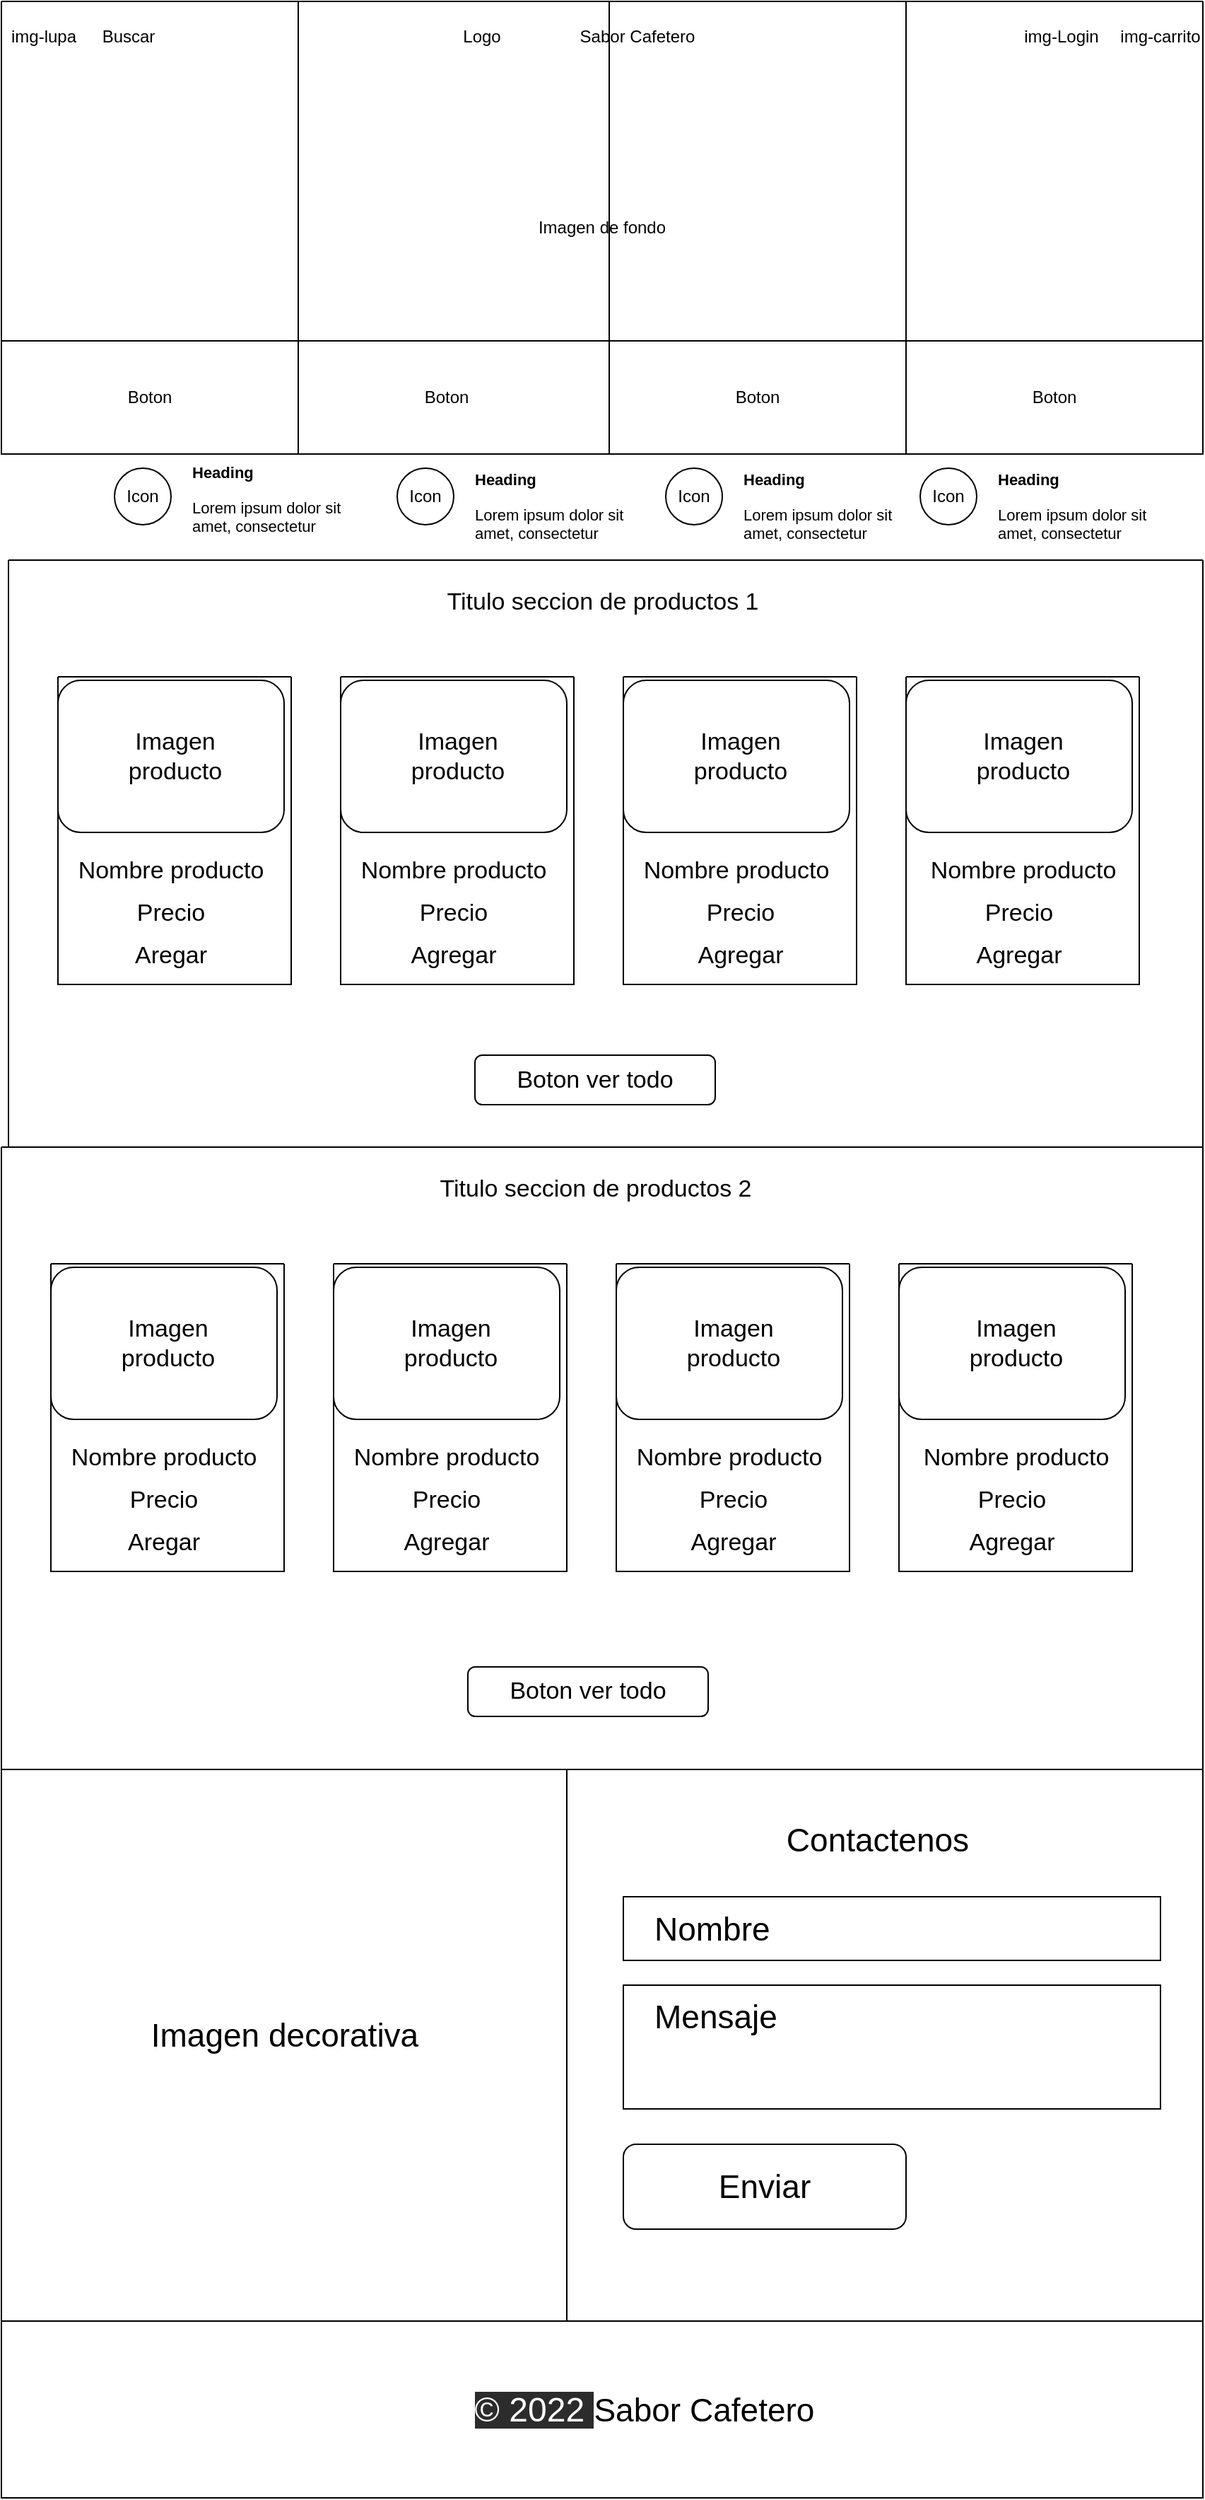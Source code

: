 <mxfile>
    <diagram id="fi6jqU09_xZ4XfE2whq4" name="Página-1">
        <mxGraphModel dx="979" dy="575" grid="1" gridSize="10" guides="1" tooltips="1" connect="1" arrows="1" fold="1" page="1" pageScale="1" pageWidth="850" pageHeight="1100" math="0" shadow="0">
            <root>
                <mxCell id="0"/>
                <mxCell id="1" parent="0"/>
                <mxCell id="2" value="" style="swimlane;startSize=0;" parent="1" vertex="1">
                    <mxGeometry width="210" height="320" as="geometry">
                        <mxRectangle width="50" height="40" as="alternateBounds"/>
                    </mxGeometry>
                </mxCell>
                <mxCell id="6" value="img-lupa" style="text;html=1;strokeColor=none;fillColor=none;align=center;verticalAlign=middle;whiteSpace=wrap;rounded=0;" parent="2" vertex="1">
                    <mxGeometry y="10" width="60" height="30" as="geometry"/>
                </mxCell>
                <mxCell id="7" value="Buscar" style="text;html=1;strokeColor=none;fillColor=none;align=center;verticalAlign=middle;whiteSpace=wrap;rounded=0;" parent="2" vertex="1">
                    <mxGeometry x="60" y="10" width="60" height="30" as="geometry"/>
                </mxCell>
                <mxCell id="3" value="" style="swimlane;startSize=0;" parent="1" vertex="1">
                    <mxGeometry x="210" width="430" height="320" as="geometry"/>
                </mxCell>
                <mxCell id="8" value="Sabor Cafetero" style="text;html=1;strokeColor=none;fillColor=none;align=center;verticalAlign=middle;whiteSpace=wrap;rounded=0;" parent="3" vertex="1">
                    <mxGeometry x="90" y="10" width="300" height="30" as="geometry"/>
                </mxCell>
                <mxCell id="9" value="Logo" style="text;html=1;strokeColor=none;fillColor=none;align=center;verticalAlign=middle;whiteSpace=wrap;rounded=0;" parent="3" vertex="1">
                    <mxGeometry x="100" y="10" width="60" height="30" as="geometry"/>
                </mxCell>
                <mxCell id="4" value="" style="swimlane;startSize=0;" parent="1" vertex="1">
                    <mxGeometry x="430" width="210" height="320" as="geometry"/>
                </mxCell>
                <mxCell id="5" value="" style="swimlane;startSize=0;" parent="1" vertex="1">
                    <mxGeometry x="640" width="210" height="320" as="geometry"/>
                </mxCell>
                <mxCell id="10" value="img-Login" style="text;html=1;strokeColor=none;fillColor=none;align=center;verticalAlign=middle;whiteSpace=wrap;rounded=0;" parent="5" vertex="1">
                    <mxGeometry x="80" y="10" width="60" height="30" as="geometry"/>
                </mxCell>
                <mxCell id="11" value="img-carrito" style="text;html=1;strokeColor=none;fillColor=none;align=center;verticalAlign=middle;whiteSpace=wrap;rounded=0;" parent="5" vertex="1">
                    <mxGeometry x="150" y="10" width="60" height="30" as="geometry"/>
                </mxCell>
                <mxCell id="12" value="Imagen de fondo" style="text;html=1;strokeColor=none;fillColor=none;align=center;verticalAlign=middle;whiteSpace=wrap;rounded=0;sketch=0;shadow=0;glass=0;" parent="1" vertex="1">
                    <mxGeometry width="850" height="320" as="geometry"/>
                </mxCell>
                <mxCell id="13" value="" style="rounded=0;whiteSpace=wrap;html=1;shadow=0;glass=0;sketch=0;" parent="1" vertex="1">
                    <mxGeometry y="240" width="210" height="80" as="geometry"/>
                </mxCell>
                <mxCell id="14" value="Boton" style="text;html=1;strokeColor=none;fillColor=none;align=center;verticalAlign=middle;whiteSpace=wrap;rounded=0;shadow=0;glass=0;sketch=0;" parent="1" vertex="1">
                    <mxGeometry x="10" y="250" width="190" height="60" as="geometry"/>
                </mxCell>
                <mxCell id="15" value="" style="rounded=0;whiteSpace=wrap;html=1;shadow=0;glass=0;sketch=0;" parent="1" vertex="1">
                    <mxGeometry x="210" y="240" width="220" height="80" as="geometry"/>
                </mxCell>
                <mxCell id="16" value="" style="rounded=0;whiteSpace=wrap;html=1;shadow=0;glass=0;sketch=0;" parent="1" vertex="1">
                    <mxGeometry x="430" y="240" width="210" height="80" as="geometry"/>
                </mxCell>
                <mxCell id="17" value="" style="rounded=0;whiteSpace=wrap;html=1;shadow=0;glass=0;sketch=0;" parent="1" vertex="1">
                    <mxGeometry x="640" y="240" width="210" height="80" as="geometry"/>
                </mxCell>
                <mxCell id="18" value="Boton" style="text;html=1;strokeColor=none;fillColor=none;align=center;verticalAlign=middle;whiteSpace=wrap;rounded=0;shadow=0;glass=0;sketch=0;" parent="1" vertex="1">
                    <mxGeometry x="220" y="250" width="190" height="60" as="geometry"/>
                </mxCell>
                <mxCell id="19" value="Boton" style="text;html=1;strokeColor=none;fillColor=none;align=center;verticalAlign=middle;whiteSpace=wrap;rounded=0;shadow=0;glass=0;sketch=0;" parent="1" vertex="1">
                    <mxGeometry x="440" y="250" width="190" height="60" as="geometry"/>
                </mxCell>
                <mxCell id="20" value="Boton" style="text;html=1;strokeColor=none;fillColor=none;align=center;verticalAlign=middle;whiteSpace=wrap;rounded=0;shadow=0;glass=0;sketch=0;" parent="1" vertex="1">
                    <mxGeometry x="650" y="250" width="190" height="60" as="geometry"/>
                </mxCell>
                <mxCell id="23" value="" style="ellipse;whiteSpace=wrap;html=1;aspect=fixed;rounded=0;shadow=0;glass=0;sketch=0;" parent="1" vertex="1">
                    <mxGeometry x="80" y="330" width="40" height="40" as="geometry"/>
                </mxCell>
                <mxCell id="24" value="" style="ellipse;whiteSpace=wrap;html=1;aspect=fixed;rounded=0;shadow=0;glass=0;sketch=0;" parent="1" vertex="1">
                    <mxGeometry x="650" y="330" width="40" height="40" as="geometry"/>
                </mxCell>
                <mxCell id="25" value="" style="ellipse;whiteSpace=wrap;html=1;aspect=fixed;rounded=0;shadow=0;glass=0;sketch=0;" parent="1" vertex="1">
                    <mxGeometry x="470" y="330" width="40" height="40" as="geometry"/>
                </mxCell>
                <mxCell id="26" value="" style="ellipse;whiteSpace=wrap;html=1;aspect=fixed;rounded=0;shadow=0;glass=0;sketch=0;" parent="1" vertex="1">
                    <mxGeometry x="280" y="330" width="40" height="40" as="geometry"/>
                </mxCell>
                <mxCell id="29" value="Icon" style="text;html=1;strokeColor=none;fillColor=none;align=center;verticalAlign=middle;whiteSpace=wrap;rounded=0;shadow=0;glass=0;sketch=0;" parent="1" vertex="1">
                    <mxGeometry x="70" y="335" width="60" height="30" as="geometry"/>
                </mxCell>
                <mxCell id="30" value="Icon" style="text;html=1;strokeColor=none;fillColor=none;align=center;verticalAlign=middle;whiteSpace=wrap;rounded=0;shadow=0;glass=0;sketch=0;" parent="1" vertex="1">
                    <mxGeometry x="640" y="335" width="60" height="30" as="geometry"/>
                </mxCell>
                <mxCell id="31" value="Icon" style="text;html=1;strokeColor=none;fillColor=none;align=center;verticalAlign=middle;whiteSpace=wrap;rounded=0;shadow=0;glass=0;sketch=0;" parent="1" vertex="1">
                    <mxGeometry x="460" y="335" width="60" height="30" as="geometry"/>
                </mxCell>
                <mxCell id="32" value="Icon" style="text;html=1;strokeColor=none;fillColor=none;align=center;verticalAlign=middle;whiteSpace=wrap;rounded=0;shadow=0;glass=0;sketch=0;" parent="1" vertex="1">
                    <mxGeometry x="270" y="335" width="60" height="30" as="geometry"/>
                </mxCell>
                <mxCell id="33" value="&lt;h1 style=&quot;font-size: 11px&quot;&gt;Heading&lt;/h1&gt;&lt;p style=&quot;font-size: 11px&quot;&gt;Lorem ipsum dolor sit amet, consectetur&lt;/p&gt;" style="text;html=1;strokeColor=none;fillColor=none;spacing=5;spacingTop=-20;whiteSpace=wrap;overflow=hidden;rounded=0;shadow=0;glass=0;sketch=0;fontSize=11;" parent="1" vertex="1">
                    <mxGeometry x="130" y="330" width="120" height="60" as="geometry"/>
                </mxCell>
                <mxCell id="34" value="&lt;h1 style=&quot;font-size: 11px&quot;&gt;Heading&lt;/h1&gt;&lt;p style=&quot;font-size: 11px&quot;&gt;Lorem ipsum dolor sit amet, consectetur&lt;/p&gt;" style="text;html=1;strokeColor=none;fillColor=none;spacing=5;spacingTop=-20;whiteSpace=wrap;overflow=hidden;rounded=0;shadow=0;glass=0;sketch=0;fontSize=11;" parent="1" vertex="1">
                    <mxGeometry x="700" y="335" width="120" height="60" as="geometry"/>
                </mxCell>
                <mxCell id="35" value="&lt;h1 style=&quot;font-size: 11px&quot;&gt;Heading&lt;/h1&gt;&lt;p style=&quot;font-size: 11px&quot;&gt;Lorem ipsum dolor sit amet, consectetur&lt;/p&gt;" style="text;html=1;strokeColor=none;fillColor=none;spacing=5;spacingTop=-20;whiteSpace=wrap;overflow=hidden;rounded=0;shadow=0;glass=0;sketch=0;fontSize=11;" parent="1" vertex="1">
                    <mxGeometry x="520" y="335" width="120" height="60" as="geometry"/>
                </mxCell>
                <mxCell id="36" value="&lt;h1 style=&quot;font-size: 11px&quot;&gt;Heading&lt;/h1&gt;&lt;p style=&quot;font-size: 11px&quot;&gt;Lorem ipsum dolor sit amet, consectetur&lt;/p&gt;" style="text;html=1;strokeColor=none;fillColor=none;spacing=5;spacingTop=-20;whiteSpace=wrap;overflow=hidden;rounded=0;shadow=0;glass=0;sketch=0;fontSize=11;" parent="1" vertex="1">
                    <mxGeometry x="330" y="335" width="120" height="60" as="geometry"/>
                </mxCell>
                <mxCell id="37" value="" style="swimlane;startSize=0;rounded=0;shadow=0;glass=0;sketch=0;fontSize=11;" parent="1" vertex="1">
                    <mxGeometry x="5" y="395" width="845" height="415" as="geometry"/>
                </mxCell>
                <mxCell id="38" value="Titulo seccion de productos 1" style="text;html=1;strokeColor=none;fillColor=none;align=center;verticalAlign=middle;whiteSpace=wrap;rounded=0;shadow=0;glass=0;sketch=0;fontSize=17;" parent="37" vertex="1">
                    <mxGeometry x="298" y="15" width="245" height="30" as="geometry"/>
                </mxCell>
                <mxCell id="39" value="" style="swimlane;startSize=0;rounded=0;shadow=0;glass=0;sketch=0;fontSize=17;" parent="37" vertex="1">
                    <mxGeometry x="35" y="82.5" width="165" height="217.5" as="geometry"/>
                </mxCell>
                <mxCell id="40" value="" style="rounded=1;whiteSpace=wrap;html=1;shadow=0;glass=0;sketch=0;fontSize=17;" parent="39" vertex="1">
                    <mxGeometry y="2.5" width="160" height="107.5" as="geometry"/>
                </mxCell>
                <mxCell id="41" value="Imagen producto" style="text;html=1;strokeColor=none;fillColor=none;align=center;verticalAlign=middle;whiteSpace=wrap;rounded=0;shadow=0;glass=0;sketch=0;fontSize=17;" parent="39" vertex="1">
                    <mxGeometry x="52.5" y="41.25" width="60" height="30" as="geometry"/>
                </mxCell>
                <mxCell id="51" value="Nombre producto" style="text;html=1;strokeColor=none;fillColor=none;align=center;verticalAlign=middle;whiteSpace=wrap;rounded=0;shadow=0;glass=0;sketch=0;fontSize=17;" parent="39" vertex="1">
                    <mxGeometry x="10" y="122.5" width="140" height="30" as="geometry"/>
                </mxCell>
                <mxCell id="55" value="Precio" style="text;html=1;strokeColor=none;fillColor=none;align=center;verticalAlign=middle;whiteSpace=wrap;rounded=0;shadow=0;glass=0;sketch=0;fontSize=17;" parent="39" vertex="1">
                    <mxGeometry x="10" y="152.5" width="140" height="30" as="geometry"/>
                </mxCell>
                <mxCell id="62" value="Aregar" style="text;html=1;strokeColor=none;fillColor=none;align=center;verticalAlign=middle;whiteSpace=wrap;rounded=0;shadow=0;glass=0;sketch=0;fontSize=17;" parent="39" vertex="1">
                    <mxGeometry x="10" y="182.5" width="140" height="30" as="geometry"/>
                </mxCell>
                <mxCell id="42" value="" style="swimlane;startSize=0;rounded=0;shadow=0;glass=0;sketch=0;fontSize=17;" parent="37" vertex="1">
                    <mxGeometry x="235" y="82.5" width="165" height="217.5" as="geometry"/>
                </mxCell>
                <mxCell id="43" value="" style="rounded=1;whiteSpace=wrap;html=1;shadow=0;glass=0;sketch=0;fontSize=17;" parent="42" vertex="1">
                    <mxGeometry y="2.5" width="160" height="107.5" as="geometry"/>
                </mxCell>
                <mxCell id="44" value="Imagen producto" style="text;html=1;strokeColor=none;fillColor=none;align=center;verticalAlign=middle;whiteSpace=wrap;rounded=0;shadow=0;glass=0;sketch=0;fontSize=17;" parent="42" vertex="1">
                    <mxGeometry x="52.5" y="41.25" width="60" height="30" as="geometry"/>
                </mxCell>
                <mxCell id="54" value="Nombre producto" style="text;html=1;strokeColor=none;fillColor=none;align=center;verticalAlign=middle;whiteSpace=wrap;rounded=0;shadow=0;glass=0;sketch=0;fontSize=17;" parent="42" vertex="1">
                    <mxGeometry x="10" y="122.5" width="140" height="30" as="geometry"/>
                </mxCell>
                <mxCell id="58" value="Precio" style="text;html=1;strokeColor=none;fillColor=none;align=center;verticalAlign=middle;whiteSpace=wrap;rounded=0;shadow=0;glass=0;sketch=0;fontSize=17;" parent="42" vertex="1">
                    <mxGeometry x="10" y="152.5" width="140" height="30" as="geometry"/>
                </mxCell>
                <mxCell id="61" value="Agregar" style="text;html=1;strokeColor=none;fillColor=none;align=center;verticalAlign=middle;whiteSpace=wrap;rounded=0;shadow=0;glass=0;sketch=0;fontSize=17;" parent="42" vertex="1">
                    <mxGeometry x="10" y="182.5" width="140" height="30" as="geometry"/>
                </mxCell>
                <mxCell id="45" value="" style="swimlane;startSize=0;rounded=0;shadow=0;glass=0;sketch=0;fontSize=17;" parent="37" vertex="1">
                    <mxGeometry x="435" y="82.5" width="165" height="217.5" as="geometry"/>
                </mxCell>
                <mxCell id="46" value="" style="rounded=1;whiteSpace=wrap;html=1;shadow=0;glass=0;sketch=0;fontSize=17;" parent="45" vertex="1">
                    <mxGeometry y="2.5" width="160" height="107.5" as="geometry"/>
                </mxCell>
                <mxCell id="47" value="Imagen producto" style="text;html=1;strokeColor=none;fillColor=none;align=center;verticalAlign=middle;whiteSpace=wrap;rounded=0;shadow=0;glass=0;sketch=0;fontSize=17;" parent="45" vertex="1">
                    <mxGeometry x="52.5" y="41.25" width="60" height="30" as="geometry"/>
                </mxCell>
                <mxCell id="53" value="Nombre producto" style="text;html=1;strokeColor=none;fillColor=none;align=center;verticalAlign=middle;whiteSpace=wrap;rounded=0;shadow=0;glass=0;sketch=0;fontSize=17;" parent="45" vertex="1">
                    <mxGeometry x="10" y="122.5" width="140" height="30" as="geometry"/>
                </mxCell>
                <mxCell id="57" value="Precio" style="text;html=1;strokeColor=none;fillColor=none;align=center;verticalAlign=middle;whiteSpace=wrap;rounded=0;shadow=0;glass=0;sketch=0;fontSize=17;" parent="45" vertex="1">
                    <mxGeometry x="12.5" y="152.5" width="140" height="30" as="geometry"/>
                </mxCell>
                <mxCell id="60" value="Agregar" style="text;html=1;strokeColor=none;fillColor=none;align=center;verticalAlign=middle;whiteSpace=wrap;rounded=0;shadow=0;glass=0;sketch=0;fontSize=17;" parent="45" vertex="1">
                    <mxGeometry x="12.5" y="182.5" width="140" height="30" as="geometry"/>
                </mxCell>
                <mxCell id="48" value="" style="swimlane;startSize=0;rounded=0;shadow=0;glass=0;sketch=0;fontSize=17;" parent="37" vertex="1">
                    <mxGeometry x="635" y="82.5" width="165" height="217.5" as="geometry"/>
                </mxCell>
                <mxCell id="49" value="" style="rounded=1;whiteSpace=wrap;html=1;shadow=0;glass=0;sketch=0;fontSize=17;" parent="48" vertex="1">
                    <mxGeometry y="2.5" width="160" height="107.5" as="geometry"/>
                </mxCell>
                <mxCell id="50" value="Imagen producto" style="text;html=1;strokeColor=none;fillColor=none;align=center;verticalAlign=middle;whiteSpace=wrap;rounded=0;shadow=0;glass=0;sketch=0;fontSize=17;" parent="48" vertex="1">
                    <mxGeometry x="52.5" y="41.25" width="60" height="30" as="geometry"/>
                </mxCell>
                <mxCell id="52" value="Nombre producto" style="text;html=1;strokeColor=none;fillColor=none;align=center;verticalAlign=middle;whiteSpace=wrap;rounded=0;shadow=0;glass=0;sketch=0;fontSize=17;" parent="48" vertex="1">
                    <mxGeometry x="12.5" y="122.5" width="140" height="30" as="geometry"/>
                </mxCell>
                <mxCell id="56" value="Precio" style="text;html=1;strokeColor=none;fillColor=none;align=center;verticalAlign=middle;whiteSpace=wrap;rounded=0;shadow=0;glass=0;sketch=0;fontSize=17;" parent="48" vertex="1">
                    <mxGeometry x="10" y="152.5" width="140" height="30" as="geometry"/>
                </mxCell>
                <mxCell id="59" value="Agregar" style="text;html=1;strokeColor=none;fillColor=none;align=center;verticalAlign=middle;whiteSpace=wrap;rounded=0;shadow=0;glass=0;sketch=0;fontSize=17;" parent="48" vertex="1">
                    <mxGeometry x="10" y="182.5" width="140" height="30" as="geometry"/>
                </mxCell>
                <mxCell id="63" value="" style="rounded=1;whiteSpace=wrap;html=1;shadow=0;glass=0;sketch=0;fontSize=17;" parent="37" vertex="1">
                    <mxGeometry x="330" y="350" width="170" height="35" as="geometry"/>
                </mxCell>
                <mxCell id="64" value="Boton ver todo" style="text;html=1;strokeColor=none;fillColor=none;align=center;verticalAlign=middle;whiteSpace=wrap;rounded=0;shadow=0;glass=0;sketch=0;fontSize=17;" parent="37" vertex="1">
                    <mxGeometry x="330" y="352.5" width="170" height="30" as="geometry"/>
                </mxCell>
                <mxCell id="65" value="" style="swimlane;startSize=0;rounded=0;shadow=0;glass=0;sketch=0;fontSize=11;" parent="1" vertex="1">
                    <mxGeometry y="810" width="850" height="440" as="geometry"/>
                </mxCell>
                <mxCell id="66" value="Titulo seccion de productos 2" style="text;html=1;strokeColor=none;fillColor=none;align=center;verticalAlign=middle;whiteSpace=wrap;rounded=0;shadow=0;glass=0;sketch=0;fontSize=17;" parent="65" vertex="1">
                    <mxGeometry x="298" y="15" width="245" height="30" as="geometry"/>
                </mxCell>
                <mxCell id="67" value="" style="swimlane;startSize=0;rounded=0;shadow=0;glass=0;sketch=0;fontSize=17;" parent="65" vertex="1">
                    <mxGeometry x="35" y="82.5" width="165" height="217.5" as="geometry"/>
                </mxCell>
                <mxCell id="68" value="" style="rounded=1;whiteSpace=wrap;html=1;shadow=0;glass=0;sketch=0;fontSize=17;" parent="67" vertex="1">
                    <mxGeometry y="2.5" width="160" height="107.5" as="geometry"/>
                </mxCell>
                <mxCell id="69" value="Imagen producto" style="text;html=1;strokeColor=none;fillColor=none;align=center;verticalAlign=middle;whiteSpace=wrap;rounded=0;shadow=0;glass=0;sketch=0;fontSize=17;" parent="67" vertex="1">
                    <mxGeometry x="52.5" y="41.25" width="60" height="30" as="geometry"/>
                </mxCell>
                <mxCell id="70" value="Nombre producto" style="text;html=1;strokeColor=none;fillColor=none;align=center;verticalAlign=middle;whiteSpace=wrap;rounded=0;shadow=0;glass=0;sketch=0;fontSize=17;" parent="67" vertex="1">
                    <mxGeometry x="10" y="122.5" width="140" height="30" as="geometry"/>
                </mxCell>
                <mxCell id="71" value="Precio" style="text;html=1;strokeColor=none;fillColor=none;align=center;verticalAlign=middle;whiteSpace=wrap;rounded=0;shadow=0;glass=0;sketch=0;fontSize=17;" parent="67" vertex="1">
                    <mxGeometry x="10" y="152.5" width="140" height="30" as="geometry"/>
                </mxCell>
                <mxCell id="72" value="Aregar" style="text;html=1;strokeColor=none;fillColor=none;align=center;verticalAlign=middle;whiteSpace=wrap;rounded=0;shadow=0;glass=0;sketch=0;fontSize=17;" parent="67" vertex="1">
                    <mxGeometry x="10" y="182.5" width="140" height="30" as="geometry"/>
                </mxCell>
                <mxCell id="73" value="" style="swimlane;startSize=0;rounded=0;shadow=0;glass=0;sketch=0;fontSize=17;" parent="65" vertex="1">
                    <mxGeometry x="235" y="82.5" width="165" height="217.5" as="geometry"/>
                </mxCell>
                <mxCell id="74" value="" style="rounded=1;whiteSpace=wrap;html=1;shadow=0;glass=0;sketch=0;fontSize=17;" parent="73" vertex="1">
                    <mxGeometry y="2.5" width="160" height="107.5" as="geometry"/>
                </mxCell>
                <mxCell id="75" value="Imagen producto" style="text;html=1;strokeColor=none;fillColor=none;align=center;verticalAlign=middle;whiteSpace=wrap;rounded=0;shadow=0;glass=0;sketch=0;fontSize=17;" parent="73" vertex="1">
                    <mxGeometry x="52.5" y="41.25" width="60" height="30" as="geometry"/>
                </mxCell>
                <mxCell id="76" value="Nombre producto" style="text;html=1;strokeColor=none;fillColor=none;align=center;verticalAlign=middle;whiteSpace=wrap;rounded=0;shadow=0;glass=0;sketch=0;fontSize=17;" parent="73" vertex="1">
                    <mxGeometry x="10" y="122.5" width="140" height="30" as="geometry"/>
                </mxCell>
                <mxCell id="77" value="Precio" style="text;html=1;strokeColor=none;fillColor=none;align=center;verticalAlign=middle;whiteSpace=wrap;rounded=0;shadow=0;glass=0;sketch=0;fontSize=17;" parent="73" vertex="1">
                    <mxGeometry x="10" y="152.5" width="140" height="30" as="geometry"/>
                </mxCell>
                <mxCell id="78" value="Agregar" style="text;html=1;strokeColor=none;fillColor=none;align=center;verticalAlign=middle;whiteSpace=wrap;rounded=0;shadow=0;glass=0;sketch=0;fontSize=17;" parent="73" vertex="1">
                    <mxGeometry x="10" y="182.5" width="140" height="30" as="geometry"/>
                </mxCell>
                <mxCell id="79" value="" style="swimlane;startSize=0;rounded=0;shadow=0;glass=0;sketch=0;fontSize=17;" parent="65" vertex="1">
                    <mxGeometry x="435" y="82.5" width="165" height="217.5" as="geometry"/>
                </mxCell>
                <mxCell id="80" value="" style="rounded=1;whiteSpace=wrap;html=1;shadow=0;glass=0;sketch=0;fontSize=17;" parent="79" vertex="1">
                    <mxGeometry y="2.5" width="160" height="107.5" as="geometry"/>
                </mxCell>
                <mxCell id="81" value="Imagen producto" style="text;html=1;strokeColor=none;fillColor=none;align=center;verticalAlign=middle;whiteSpace=wrap;rounded=0;shadow=0;glass=0;sketch=0;fontSize=17;" parent="79" vertex="1">
                    <mxGeometry x="52.5" y="41.25" width="60" height="30" as="geometry"/>
                </mxCell>
                <mxCell id="82" value="Nombre producto" style="text;html=1;strokeColor=none;fillColor=none;align=center;verticalAlign=middle;whiteSpace=wrap;rounded=0;shadow=0;glass=0;sketch=0;fontSize=17;" parent="79" vertex="1">
                    <mxGeometry x="10" y="122.5" width="140" height="30" as="geometry"/>
                </mxCell>
                <mxCell id="83" value="Precio" style="text;html=1;strokeColor=none;fillColor=none;align=center;verticalAlign=middle;whiteSpace=wrap;rounded=0;shadow=0;glass=0;sketch=0;fontSize=17;" parent="79" vertex="1">
                    <mxGeometry x="12.5" y="152.5" width="140" height="30" as="geometry"/>
                </mxCell>
                <mxCell id="84" value="Agregar" style="text;html=1;strokeColor=none;fillColor=none;align=center;verticalAlign=middle;whiteSpace=wrap;rounded=0;shadow=0;glass=0;sketch=0;fontSize=17;" parent="79" vertex="1">
                    <mxGeometry x="12.5" y="182.5" width="140" height="30" as="geometry"/>
                </mxCell>
                <mxCell id="85" value="" style="swimlane;startSize=0;rounded=0;shadow=0;glass=0;sketch=0;fontSize=17;" parent="65" vertex="1">
                    <mxGeometry x="635" y="82.5" width="165" height="217.5" as="geometry"/>
                </mxCell>
                <mxCell id="86" value="" style="rounded=1;whiteSpace=wrap;html=1;shadow=0;glass=0;sketch=0;fontSize=17;" parent="85" vertex="1">
                    <mxGeometry y="2.5" width="160" height="107.5" as="geometry"/>
                </mxCell>
                <mxCell id="87" value="Imagen producto" style="text;html=1;strokeColor=none;fillColor=none;align=center;verticalAlign=middle;whiteSpace=wrap;rounded=0;shadow=0;glass=0;sketch=0;fontSize=17;" parent="85" vertex="1">
                    <mxGeometry x="52.5" y="41.25" width="60" height="30" as="geometry"/>
                </mxCell>
                <mxCell id="88" value="Nombre producto" style="text;html=1;strokeColor=none;fillColor=none;align=center;verticalAlign=middle;whiteSpace=wrap;rounded=0;shadow=0;glass=0;sketch=0;fontSize=17;" parent="85" vertex="1">
                    <mxGeometry x="12.5" y="122.5" width="140" height="30" as="geometry"/>
                </mxCell>
                <mxCell id="89" value="Precio" style="text;html=1;strokeColor=none;fillColor=none;align=center;verticalAlign=middle;whiteSpace=wrap;rounded=0;shadow=0;glass=0;sketch=0;fontSize=17;" parent="85" vertex="1">
                    <mxGeometry x="10" y="152.5" width="140" height="30" as="geometry"/>
                </mxCell>
                <mxCell id="90" value="Agregar" style="text;html=1;strokeColor=none;fillColor=none;align=center;verticalAlign=middle;whiteSpace=wrap;rounded=0;shadow=0;glass=0;sketch=0;fontSize=17;" parent="85" vertex="1">
                    <mxGeometry x="10" y="182.5" width="140" height="30" as="geometry"/>
                </mxCell>
                <mxCell id="91" value="" style="rounded=1;whiteSpace=wrap;html=1;shadow=0;glass=0;sketch=0;fontSize=17;" parent="65" vertex="1">
                    <mxGeometry x="330" y="367.5" width="170" height="35" as="geometry"/>
                </mxCell>
                <mxCell id="92" value="Boton ver todo" style="text;html=1;strokeColor=none;fillColor=none;align=center;verticalAlign=middle;whiteSpace=wrap;rounded=0;shadow=0;glass=0;sketch=0;fontSize=17;" parent="65" vertex="1">
                    <mxGeometry x="330" y="370" width="170" height="30" as="geometry"/>
                </mxCell>
                <mxCell id="93" value="" style="swimlane;startSize=0;" vertex="1" parent="1">
                    <mxGeometry y="1250" width="850" height="390" as="geometry"/>
                </mxCell>
                <mxCell id="95" value="" style="rounded=0;whiteSpace=wrap;html=1;" vertex="1" parent="93">
                    <mxGeometry width="400" height="390" as="geometry"/>
                </mxCell>
                <mxCell id="96" value="&lt;font style=&quot;font-size: 23px&quot;&gt;Imagen decorativa&lt;/font&gt;" style="text;html=1;strokeColor=none;fillColor=none;align=center;verticalAlign=middle;whiteSpace=wrap;rounded=0;strokeWidth=1;" vertex="1" parent="93">
                    <mxGeometry x="32.5" y="65" width="335" height="245" as="geometry"/>
                </mxCell>
                <mxCell id="97" value="Contactenos" style="text;html=1;strokeColor=none;fillColor=none;align=center;verticalAlign=middle;whiteSpace=wrap;rounded=0;fontSize=23;" vertex="1" parent="93">
                    <mxGeometry x="440" y="35" width="360" height="30" as="geometry"/>
                </mxCell>
                <mxCell id="98" value="" style="rounded=0;whiteSpace=wrap;html=1;fontSize=23;strokeWidth=1;" vertex="1" parent="93">
                    <mxGeometry x="440" y="90" width="380" height="45" as="geometry"/>
                </mxCell>
                <mxCell id="99" value="Nombre" style="text;html=1;strokeColor=none;fillColor=none;align=left;verticalAlign=middle;whiteSpace=wrap;rounded=0;fontSize=23;" vertex="1" parent="93">
                    <mxGeometry x="460" y="97.5" width="240" height="30" as="geometry"/>
                </mxCell>
                <mxCell id="101" value="" style="rounded=0;whiteSpace=wrap;html=1;fontSize=23;strokeWidth=1;" vertex="1" parent="93">
                    <mxGeometry x="440" y="152.5" width="380" height="87.5" as="geometry"/>
                </mxCell>
                <mxCell id="102" value="Mensaje" style="text;html=1;strokeColor=none;fillColor=none;align=left;verticalAlign=middle;whiteSpace=wrap;rounded=0;fontSize=23;" vertex="1" parent="93">
                    <mxGeometry x="460" y="160" width="240" height="30" as="geometry"/>
                </mxCell>
                <mxCell id="103" value="" style="rounded=1;whiteSpace=wrap;html=1;fontSize=23;strokeWidth=1;" vertex="1" parent="93">
                    <mxGeometry x="440" y="265" width="200" height="60" as="geometry"/>
                </mxCell>
                <mxCell id="104" value="Enviar" style="text;html=1;strokeColor=none;fillColor=none;align=center;verticalAlign=middle;whiteSpace=wrap;rounded=0;fontSize=23;" vertex="1" parent="93">
                    <mxGeometry x="510" y="280" width="60" height="30" as="geometry"/>
                </mxCell>
                <mxCell id="105" value="" style="swimlane;startSize=0;fontSize=23;strokeWidth=1;" vertex="1" parent="1">
                    <mxGeometry y="1640" width="850" height="125" as="geometry"/>
                </mxCell>
                <mxCell id="106" value="&lt;span style=&quot;color: rgb(255 , 255 , 255) ; font-family: &amp;#34;poppins&amp;#34; , sans-serif ; background-color: rgb(44 , 44 , 44)&quot;&gt;&lt;font style=&quot;font-size: 24px&quot;&gt;© 2022&amp;nbsp;&lt;/font&gt;&lt;/span&gt;Sabor Cafetero" style="text;html=1;strokeColor=none;fillColor=none;align=center;verticalAlign=middle;whiteSpace=wrap;rounded=0;fontSize=23;" vertex="1" parent="105">
                    <mxGeometry x="280" y="47.5" width="350" height="30" as="geometry"/>
                </mxCell>
            </root>
        </mxGraphModel>
    </diagram>
</mxfile>